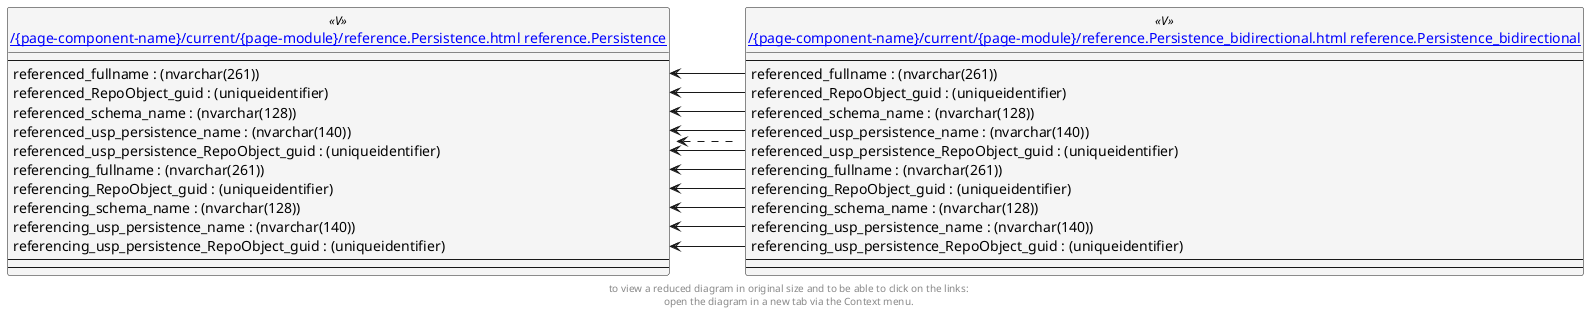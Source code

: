 @startuml
left to right direction
'top to bottom direction
hide circle
'avoide "." issues:
set namespaceSeparator none


skinparam class {
  BackgroundColor White
  BackgroundColor<<FN>> Yellow
  BackgroundColor<<FS>> Yellow
  BackgroundColor<<FT>> LightGray
  BackgroundColor<<IF>> Yellow
  BackgroundColor<<IS>> Yellow
  BackgroundColor<<P>> Aqua
  BackgroundColor<<PC>> Aqua
  BackgroundColor<<SN>> Yellow
  BackgroundColor<<SO>> SlateBlue
  BackgroundColor<<TF>> LightGray
  BackgroundColor<<TR>> Tomato
  BackgroundColor<<U>> White
  BackgroundColor<<V>> WhiteSmoke
  BackgroundColor<<X>> Aqua
}


entity "[[{site-url}/{page-component-name}/current/{page-module}/reference.Persistence.html reference.Persistence]]" as reference.Persistence << V >> {
  --
  referenced_fullname : (nvarchar(261))
  referenced_RepoObject_guid : (uniqueidentifier)
  referenced_schema_name : (nvarchar(128))
  referenced_usp_persistence_name : (nvarchar(140))
  referenced_usp_persistence_RepoObject_guid : (uniqueidentifier)
  referencing_fullname : (nvarchar(261))
  referencing_RepoObject_guid : (uniqueidentifier)
  referencing_schema_name : (nvarchar(128))
  referencing_usp_persistence_name : (nvarchar(140))
  referencing_usp_persistence_RepoObject_guid : (uniqueidentifier)
  --
  --
}

entity "[[{site-url}/{page-component-name}/current/{page-module}/reference.Persistence_bidirectional.html reference.Persistence_bidirectional]]" as reference.Persistence_bidirectional << V >> {
  --
  referenced_fullname : (nvarchar(261))
  referenced_RepoObject_guid : (uniqueidentifier)
  referenced_schema_name : (nvarchar(128))
  referenced_usp_persistence_name : (nvarchar(140))
  referenced_usp_persistence_RepoObject_guid : (uniqueidentifier)
  referencing_fullname : (nvarchar(261))
  referencing_RepoObject_guid : (uniqueidentifier)
  referencing_schema_name : (nvarchar(128))
  referencing_usp_persistence_name : (nvarchar(140))
  referencing_usp_persistence_RepoObject_guid : (uniqueidentifier)
  --
  --
}

reference.Persistence <.. reference.Persistence_bidirectional
reference.Persistence::referenced_fullname <-- reference.Persistence_bidirectional::referenced_fullname
reference.Persistence::referenced_RepoObject_guid <-- reference.Persistence_bidirectional::referenced_RepoObject_guid
reference.Persistence::referenced_schema_name <-- reference.Persistence_bidirectional::referenced_schema_name
reference.Persistence::referenced_usp_persistence_name <-- reference.Persistence_bidirectional::referenced_usp_persistence_name
reference.Persistence::referenced_usp_persistence_RepoObject_guid <-- reference.Persistence_bidirectional::referenced_usp_persistence_RepoObject_guid
reference.Persistence::referencing_fullname <-- reference.Persistence_bidirectional::referencing_fullname
reference.Persistence::referencing_RepoObject_guid <-- reference.Persistence_bidirectional::referencing_RepoObject_guid
reference.Persistence::referencing_schema_name <-- reference.Persistence_bidirectional::referencing_schema_name
reference.Persistence::referencing_usp_persistence_name <-- reference.Persistence_bidirectional::referencing_usp_persistence_name
reference.Persistence::referencing_usp_persistence_RepoObject_guid <-- reference.Persistence_bidirectional::referencing_usp_persistence_RepoObject_guid
footer
to view a reduced diagram in original size and to be able to click on the links:
open the diagram in a new tab via the Context menu.
end footer

@enduml

